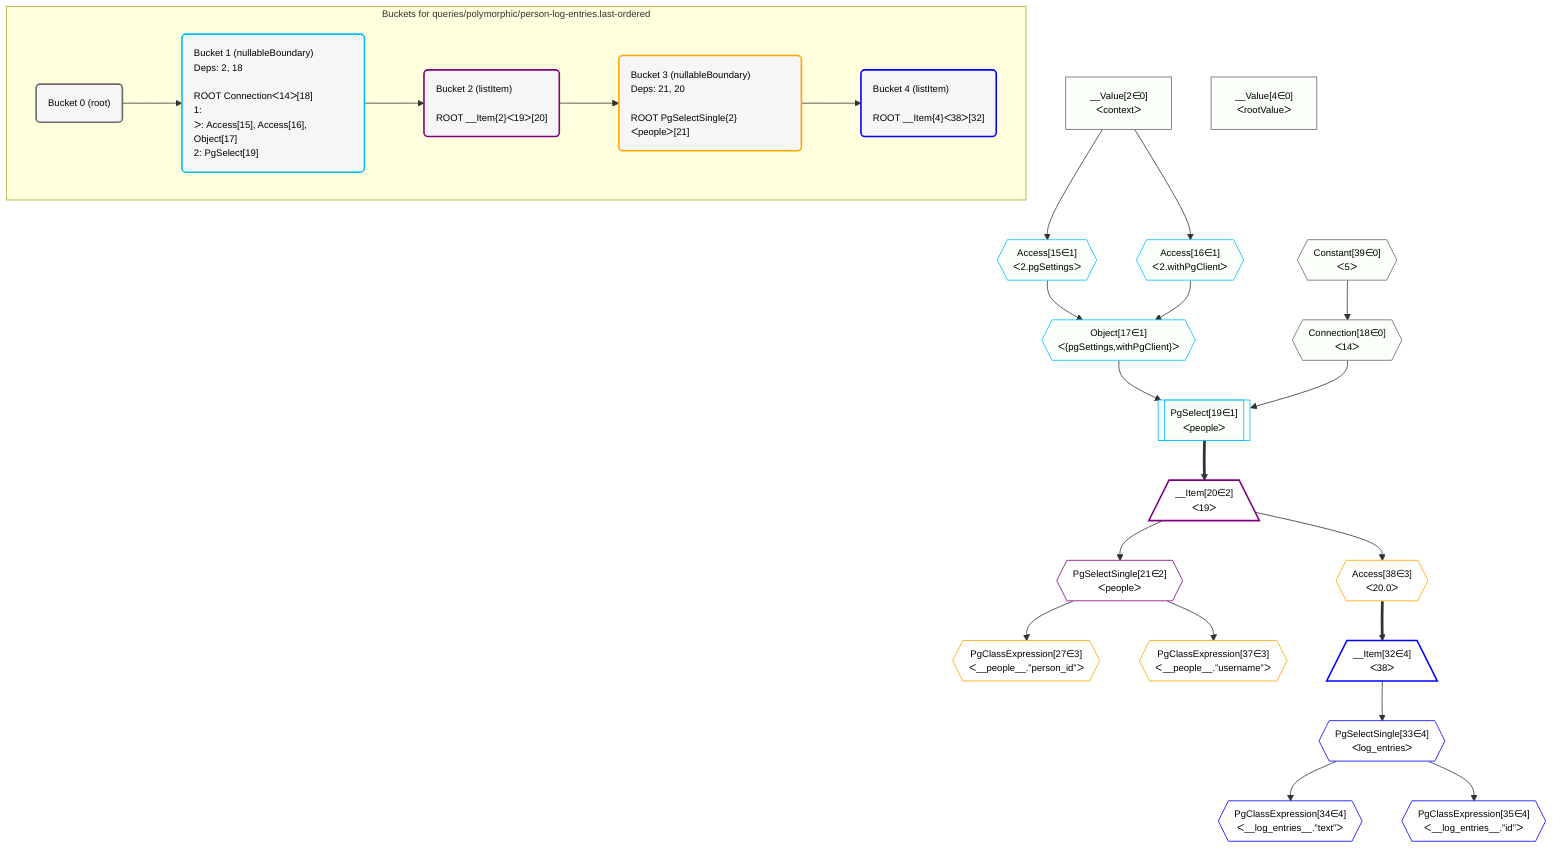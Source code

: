 %%{init: {'themeVariables': { 'fontSize': '12px'}}}%%
graph TD
    classDef path fill:#eee,stroke:#000,color:#000
    classDef plan fill:#fff,stroke-width:1px,color:#000
    classDef itemplan fill:#fff,stroke-width:2px,color:#000
    classDef unbatchedplan fill:#dff,stroke-width:1px,color:#000
    classDef sideeffectplan fill:#fcc,stroke-width:2px,color:#000
    classDef bucket fill:#f6f6f6,color:#000,stroke-width:2px,text-align:left


    %% plan dependencies
    Connection18{{"Connection[18∈0]<br />ᐸ14ᐳ"}}:::plan
    Constant39{{"Constant[39∈0]<br />ᐸ5ᐳ"}}:::plan
    Constant39 --> Connection18
    __Value2["__Value[2∈0]<br />ᐸcontextᐳ"]:::plan
    __Value4["__Value[4∈0]<br />ᐸrootValueᐳ"]:::plan
    Object17{{"Object[17∈1]<br />ᐸ{pgSettings,withPgClient}ᐳ"}}:::plan
    Access15{{"Access[15∈1]<br />ᐸ2.pgSettingsᐳ"}}:::plan
    Access16{{"Access[16∈1]<br />ᐸ2.withPgClientᐳ"}}:::plan
    Access15 & Access16 --> Object17
    PgSelect19[["PgSelect[19∈1]<br />ᐸpeopleᐳ"]]:::plan
    Object17 & Connection18 --> PgSelect19
    __Value2 --> Access15
    __Value2 --> Access16
    __Item20[/"__Item[20∈2]<br />ᐸ19ᐳ"\]:::itemplan
    PgSelect19 ==> __Item20
    PgSelectSingle21{{"PgSelectSingle[21∈2]<br />ᐸpeopleᐳ"}}:::plan
    __Item20 --> PgSelectSingle21
    PgClassExpression27{{"PgClassExpression[27∈3]<br />ᐸ__people__.”person_id”ᐳ"}}:::plan
    PgSelectSingle21 --> PgClassExpression27
    PgClassExpression37{{"PgClassExpression[37∈3]<br />ᐸ__people__.”username”ᐳ"}}:::plan
    PgSelectSingle21 --> PgClassExpression37
    Access38{{"Access[38∈3]<br />ᐸ20.0ᐳ"}}:::plan
    __Item20 --> Access38
    __Item32[/"__Item[32∈4]<br />ᐸ38ᐳ"\]:::itemplan
    Access38 ==> __Item32
    PgSelectSingle33{{"PgSelectSingle[33∈4]<br />ᐸlog_entriesᐳ"}}:::plan
    __Item32 --> PgSelectSingle33
    PgClassExpression34{{"PgClassExpression[34∈4]<br />ᐸ__log_entries__.”text”ᐳ"}}:::plan
    PgSelectSingle33 --> PgClassExpression34
    PgClassExpression35{{"PgClassExpression[35∈4]<br />ᐸ__log_entries__.”id”ᐳ"}}:::plan
    PgSelectSingle33 --> PgClassExpression35

    %% define steps

    subgraph "Buckets for queries/polymorphic/person-log-entries.last-ordered"
    Bucket0("Bucket 0 (root)"):::bucket
    classDef bucket0 stroke:#696969
    class Bucket0,__Value2,__Value4,Connection18,Constant39 bucket0
    Bucket1("Bucket 1 (nullableBoundary)<br />Deps: 2, 18<br /><br />ROOT Connectionᐸ14ᐳ[18]<br />1: <br />ᐳ: Access[15], Access[16], Object[17]<br />2: PgSelect[19]"):::bucket
    classDef bucket1 stroke:#00bfff
    class Bucket1,Access15,Access16,Object17,PgSelect19 bucket1
    Bucket2("Bucket 2 (listItem)<br /><br />ROOT __Item{2}ᐸ19ᐳ[20]"):::bucket
    classDef bucket2 stroke:#7f007f
    class Bucket2,__Item20,PgSelectSingle21 bucket2
    Bucket3("Bucket 3 (nullableBoundary)<br />Deps: 21, 20<br /><br />ROOT PgSelectSingle{2}ᐸpeopleᐳ[21]"):::bucket
    classDef bucket3 stroke:#ffa500
    class Bucket3,PgClassExpression27,PgClassExpression37,Access38 bucket3
    Bucket4("Bucket 4 (listItem)<br /><br />ROOT __Item{4}ᐸ38ᐳ[32]"):::bucket
    classDef bucket4 stroke:#0000ff
    class Bucket4,__Item32,PgSelectSingle33,PgClassExpression34,PgClassExpression35 bucket4
    Bucket0 --> Bucket1
    Bucket1 --> Bucket2
    Bucket2 --> Bucket3
    Bucket3 --> Bucket4
    classDef unary fill:#fafffa,borderWidth:8px
    class Connection18,__Value2,__Value4,Constant39,Object17,PgSelect19,Access15,Access16 unary
    end